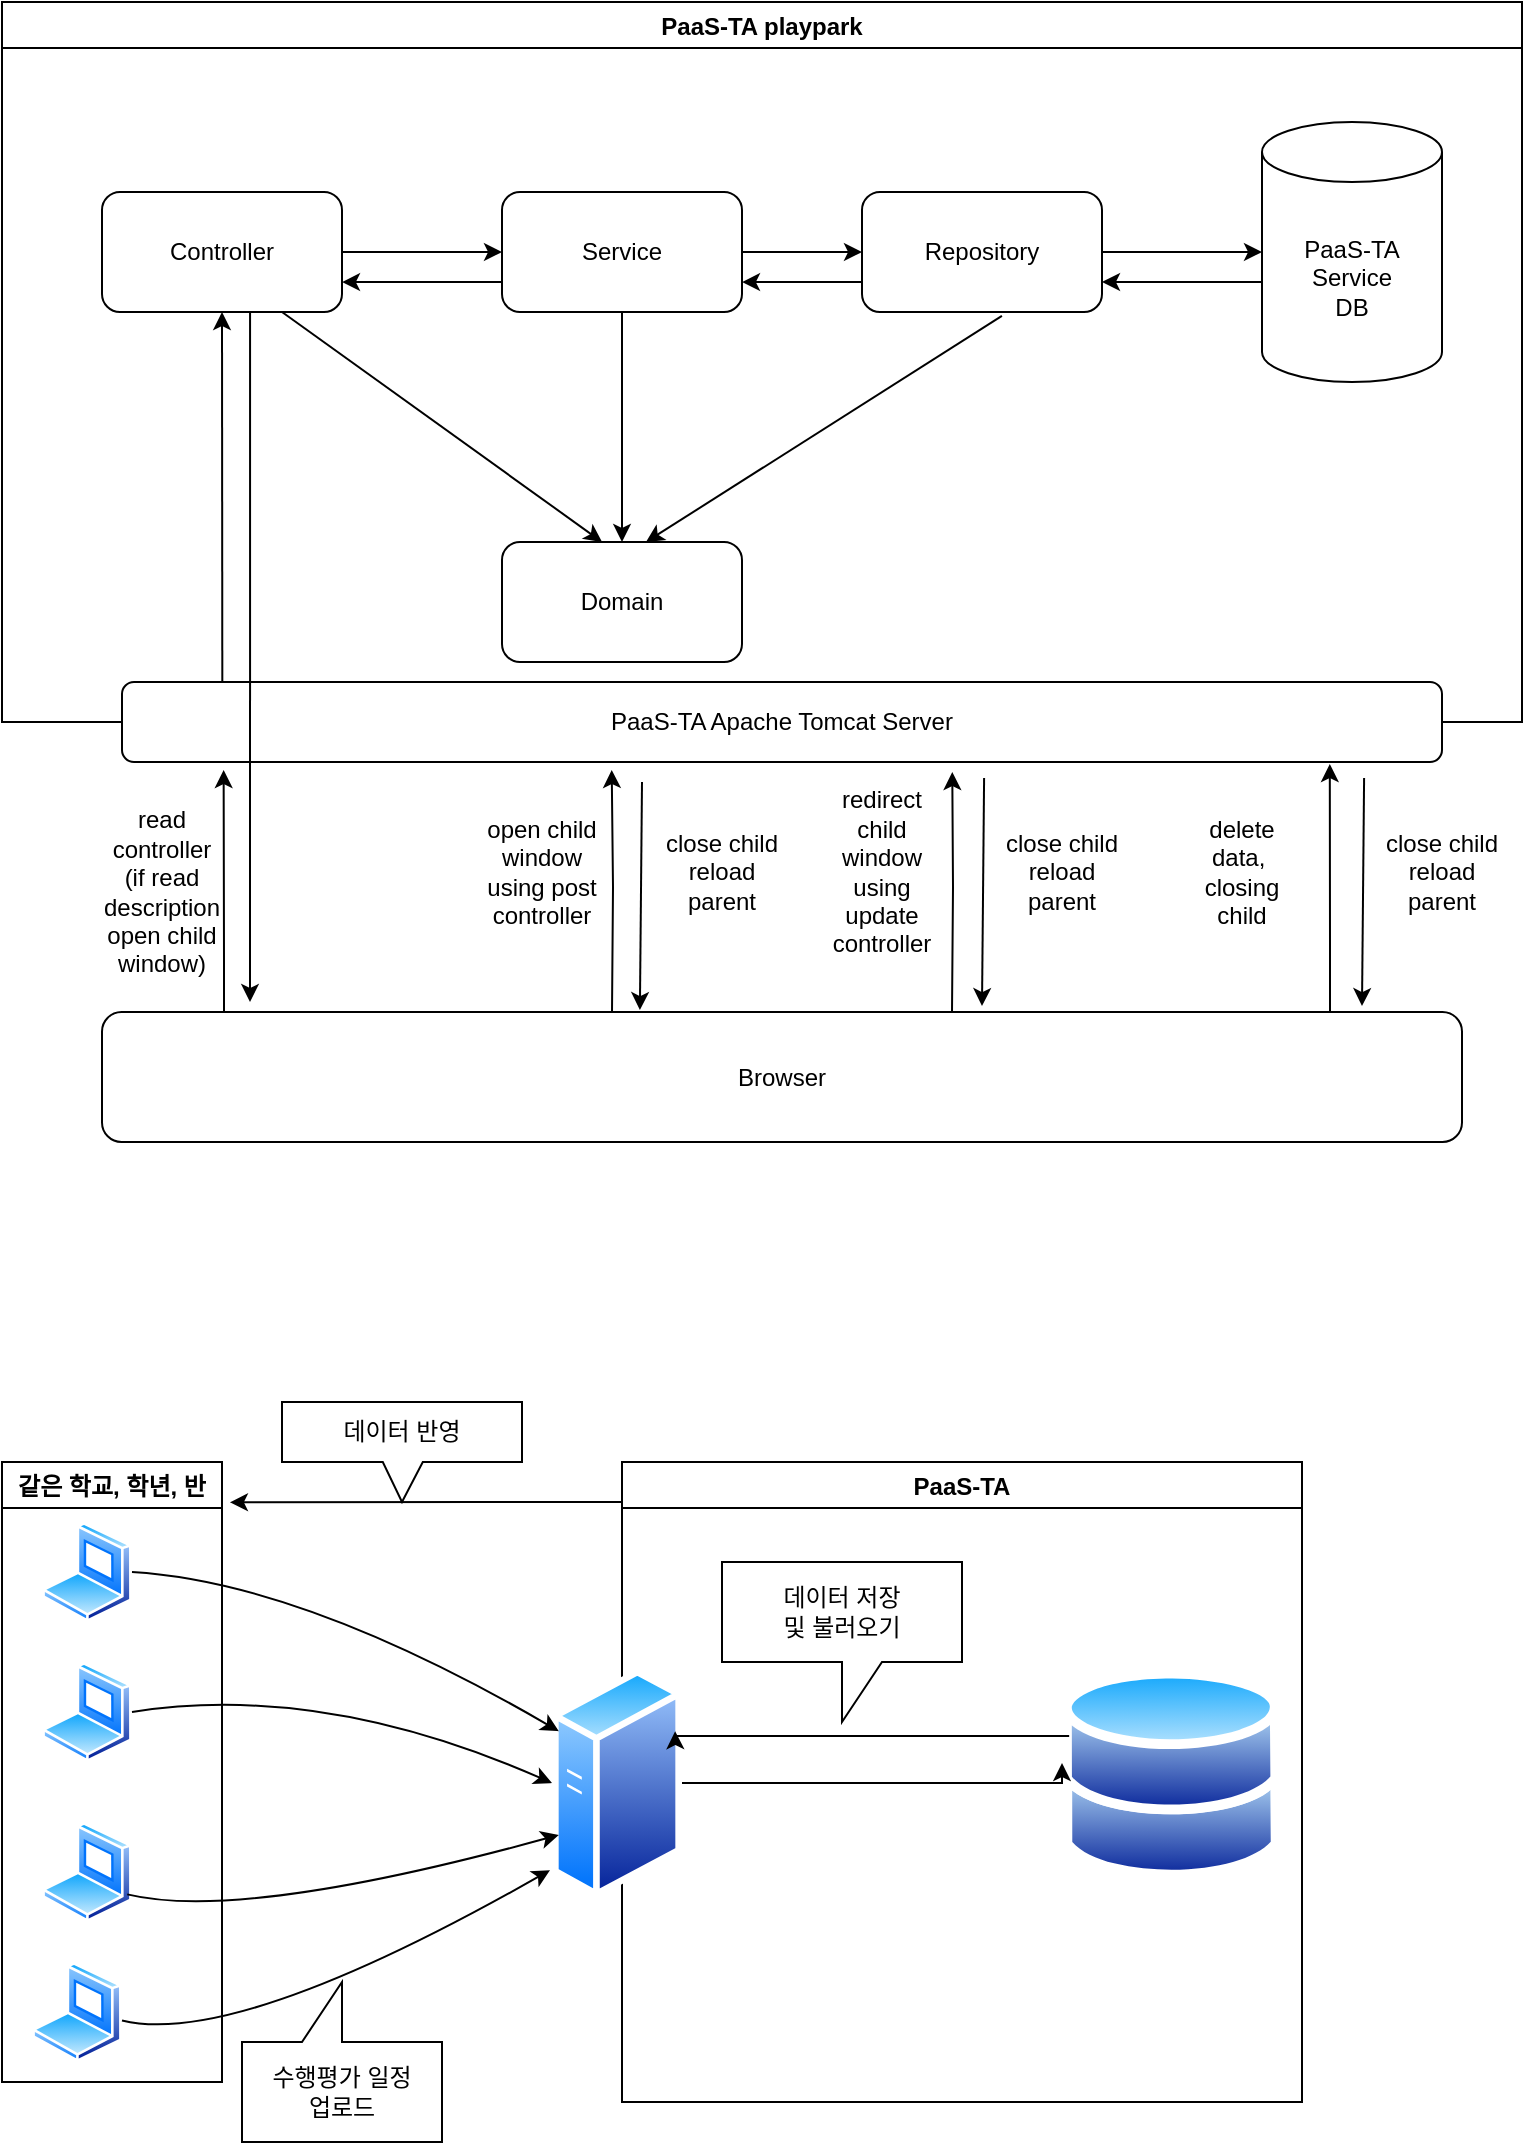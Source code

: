 <mxfile version="15.5.9" type="github">
  <diagram id="vu1qtS2OiNC5unZTv-Z-" name="Page-1">
    <mxGraphModel dx="1106" dy="620" grid="1" gridSize="10" guides="1" tooltips="1" connect="1" arrows="1" fold="1" page="1" pageScale="1" pageWidth="827" pageHeight="1169" math="0" shadow="0">
      <root>
        <mxCell id="0" />
        <mxCell id="1" parent="0" />
        <mxCell id="sy1Oi7ZiXgqaF-jbGzX6-1" value="PaaS-TA playpark" style="swimlane;" vertex="1" parent="1">
          <mxGeometry x="20" y="20" width="760" height="360" as="geometry" />
        </mxCell>
        <mxCell id="sy1Oi7ZiXgqaF-jbGzX6-8" value="PaaS-TA&lt;br&gt;Service&lt;br&gt;DB" style="shape=cylinder3;whiteSpace=wrap;html=1;boundedLbl=1;backgroundOutline=1;size=15;" vertex="1" parent="sy1Oi7ZiXgqaF-jbGzX6-1">
          <mxGeometry x="630" y="60" width="90" height="130" as="geometry" />
        </mxCell>
        <mxCell id="sy1Oi7ZiXgqaF-jbGzX6-10" style="edgeStyle=orthogonalEdgeStyle;rounded=0;orthogonalLoop=1;jettySize=auto;html=1;entryX=0;entryY=0.5;entryDx=0;entryDy=0;entryPerimeter=0;" edge="1" parent="sy1Oi7ZiXgqaF-jbGzX6-1" source="sy1Oi7ZiXgqaF-jbGzX6-9" target="sy1Oi7ZiXgqaF-jbGzX6-8">
          <mxGeometry relative="1" as="geometry" />
        </mxCell>
        <mxCell id="sy1Oi7ZiXgqaF-jbGzX6-9" value="Repository" style="rounded=1;whiteSpace=wrap;html=1;" vertex="1" parent="sy1Oi7ZiXgqaF-jbGzX6-1">
          <mxGeometry x="430" y="95" width="120" height="60" as="geometry" />
        </mxCell>
        <mxCell id="sy1Oi7ZiXgqaF-jbGzX6-12" style="edgeStyle=orthogonalEdgeStyle;rounded=0;orthogonalLoop=1;jettySize=auto;html=1;" edge="1" parent="sy1Oi7ZiXgqaF-jbGzX6-1" source="sy1Oi7ZiXgqaF-jbGzX6-11" target="sy1Oi7ZiXgqaF-jbGzX6-9">
          <mxGeometry relative="1" as="geometry" />
        </mxCell>
        <mxCell id="sy1Oi7ZiXgqaF-jbGzX6-11" value="Service" style="rounded=1;whiteSpace=wrap;html=1;" vertex="1" parent="sy1Oi7ZiXgqaF-jbGzX6-1">
          <mxGeometry x="250" y="95" width="120" height="60" as="geometry" />
        </mxCell>
        <mxCell id="sy1Oi7ZiXgqaF-jbGzX6-14" style="edgeStyle=orthogonalEdgeStyle;rounded=0;orthogonalLoop=1;jettySize=auto;html=1;" edge="1" parent="sy1Oi7ZiXgqaF-jbGzX6-1" source="sy1Oi7ZiXgqaF-jbGzX6-13" target="sy1Oi7ZiXgqaF-jbGzX6-11">
          <mxGeometry relative="1" as="geometry" />
        </mxCell>
        <mxCell id="sy1Oi7ZiXgqaF-jbGzX6-13" value="Controller" style="rounded=1;whiteSpace=wrap;html=1;" vertex="1" parent="sy1Oi7ZiXgqaF-jbGzX6-1">
          <mxGeometry x="50" y="95" width="120" height="60" as="geometry" />
        </mxCell>
        <mxCell id="sy1Oi7ZiXgqaF-jbGzX6-15" value="Domain" style="rounded=1;whiteSpace=wrap;html=1;" vertex="1" parent="sy1Oi7ZiXgqaF-jbGzX6-1">
          <mxGeometry x="250" y="270" width="120" height="60" as="geometry" />
        </mxCell>
        <mxCell id="sy1Oi7ZiXgqaF-jbGzX6-29" value="" style="endArrow=classic;html=1;rounded=0;exitX=0.5;exitY=1;exitDx=0;exitDy=0;entryX=0.5;entryY=0;entryDx=0;entryDy=0;" edge="1" parent="sy1Oi7ZiXgqaF-jbGzX6-1" source="sy1Oi7ZiXgqaF-jbGzX6-11" target="sy1Oi7ZiXgqaF-jbGzX6-15">
          <mxGeometry width="50" height="50" relative="1" as="geometry">
            <mxPoint x="150" y="165" as="sourcePoint" />
            <mxPoint x="310" y="260" as="targetPoint" />
          </mxGeometry>
        </mxCell>
        <mxCell id="sy1Oi7ZiXgqaF-jbGzX6-30" value="" style="endArrow=classic;html=1;rounded=0;exitX=0.583;exitY=1.033;exitDx=0;exitDy=0;entryX=0.6;entryY=0;entryDx=0;entryDy=0;exitPerimeter=0;entryPerimeter=0;" edge="1" parent="sy1Oi7ZiXgqaF-jbGzX6-1" source="sy1Oi7ZiXgqaF-jbGzX6-9" target="sy1Oi7ZiXgqaF-jbGzX6-15">
          <mxGeometry width="50" height="50" relative="1" as="geometry">
            <mxPoint x="320" y="165" as="sourcePoint" />
            <mxPoint x="320" y="280" as="targetPoint" />
          </mxGeometry>
        </mxCell>
        <mxCell id="sy1Oi7ZiXgqaF-jbGzX6-28" value="" style="endArrow=classic;html=1;rounded=0;exitX=0.75;exitY=1;exitDx=0;exitDy=0;entryX=0.417;entryY=0;entryDx=0;entryDy=0;entryPerimeter=0;" edge="1" parent="sy1Oi7ZiXgqaF-jbGzX6-1" source="sy1Oi7ZiXgqaF-jbGzX6-13" target="sy1Oi7ZiXgqaF-jbGzX6-15">
          <mxGeometry width="50" height="50" relative="1" as="geometry">
            <mxPoint x="310" y="360" as="sourcePoint" />
            <mxPoint x="310" y="270" as="targetPoint" />
          </mxGeometry>
        </mxCell>
        <mxCell id="sy1Oi7ZiXgqaF-jbGzX6-32" value="" style="endArrow=classic;html=1;rounded=0;exitX=0;exitY=0.615;exitDx=0;exitDy=0;exitPerimeter=0;entryX=1;entryY=0.75;entryDx=0;entryDy=0;" edge="1" parent="sy1Oi7ZiXgqaF-jbGzX6-1" source="sy1Oi7ZiXgqaF-jbGzX6-8" target="sy1Oi7ZiXgqaF-jbGzX6-9">
          <mxGeometry width="50" height="50" relative="1" as="geometry">
            <mxPoint x="310" y="330" as="sourcePoint" />
            <mxPoint x="360" y="280" as="targetPoint" />
          </mxGeometry>
        </mxCell>
        <mxCell id="sy1Oi7ZiXgqaF-jbGzX6-33" value="" style="endArrow=classic;html=1;rounded=0;entryX=1;entryY=0.75;entryDx=0;entryDy=0;" edge="1" parent="sy1Oi7ZiXgqaF-jbGzX6-1">
          <mxGeometry width="50" height="50" relative="1" as="geometry">
            <mxPoint x="430" y="140" as="sourcePoint" />
            <mxPoint x="370" y="140.05" as="targetPoint" />
          </mxGeometry>
        </mxCell>
        <mxCell id="sy1Oi7ZiXgqaF-jbGzX6-34" value="" style="endArrow=classic;html=1;rounded=0;exitX=0;exitY=0.615;exitDx=0;exitDy=0;exitPerimeter=0;entryX=1;entryY=0.75;entryDx=0;entryDy=0;" edge="1" parent="sy1Oi7ZiXgqaF-jbGzX6-1">
          <mxGeometry width="50" height="50" relative="1" as="geometry">
            <mxPoint x="250" y="140.0" as="sourcePoint" />
            <mxPoint x="170" y="140.05" as="targetPoint" />
          </mxGeometry>
        </mxCell>
        <mxCell id="sy1Oi7ZiXgqaF-jbGzX6-22" value="PaaS-TA Apache Tomcat Server" style="rounded=1;whiteSpace=wrap;html=1;" vertex="1" parent="1">
          <mxGeometry x="80" y="360" width="660" height="40" as="geometry" />
        </mxCell>
        <UserObject label="" link="https://connect-performance.paas-ta.org/" id="sy1Oi7ZiXgqaF-jbGzX6-27">
          <mxCell style="edgeStyle=orthogonalEdgeStyle;rounded=0;orthogonalLoop=1;jettySize=auto;html=1;entryX=0.077;entryY=1.1;entryDx=0;entryDy=0;entryPerimeter=0;" edge="1" parent="1" source="sy1Oi7ZiXgqaF-jbGzX6-23" target="sy1Oi7ZiXgqaF-jbGzX6-22">
            <mxGeometry relative="1" as="geometry">
              <Array as="points">
                <mxPoint x="131" y="500" />
                <mxPoint x="131" y="500" />
              </Array>
            </mxGeometry>
          </mxCell>
        </UserObject>
        <mxCell id="sy1Oi7ZiXgqaF-jbGzX6-23" value="Browser" style="rounded=1;whiteSpace=wrap;html=1;" vertex="1" parent="1">
          <mxGeometry x="70" y="525" width="680" height="65" as="geometry" />
        </mxCell>
        <mxCell id="sy1Oi7ZiXgqaF-jbGzX6-25" value="" style="endArrow=classic;html=1;rounded=0;entryX=0.5;entryY=1;entryDx=0;entryDy=0;exitX=0.076;exitY=0;exitDx=0;exitDy=0;exitPerimeter=0;" edge="1" parent="1" source="sy1Oi7ZiXgqaF-jbGzX6-22" target="sy1Oi7ZiXgqaF-jbGzX6-13">
          <mxGeometry width="50" height="50" relative="1" as="geometry">
            <mxPoint x="130" y="350" as="sourcePoint" />
            <mxPoint x="130" y="200" as="targetPoint" />
          </mxGeometry>
        </mxCell>
        <mxCell id="sy1Oi7ZiXgqaF-jbGzX6-31" value="" style="endArrow=classic;html=1;rounded=0;exitX=0.617;exitY=1;exitDx=0;exitDy=0;exitPerimeter=0;" edge="1" parent="1" source="sy1Oi7ZiXgqaF-jbGzX6-13">
          <mxGeometry width="50" height="50" relative="1" as="geometry">
            <mxPoint x="330" y="350" as="sourcePoint" />
            <mxPoint x="144" y="520" as="targetPoint" />
          </mxGeometry>
        </mxCell>
        <mxCell id="sy1Oi7ZiXgqaF-jbGzX6-35" style="edgeStyle=orthogonalEdgeStyle;rounded=0;orthogonalLoop=1;jettySize=auto;html=1;exitX=0.5;exitY=1;exitDx=0;exitDy=0;" edge="1" parent="1" source="sy1Oi7ZiXgqaF-jbGzX6-23" target="sy1Oi7ZiXgqaF-jbGzX6-23">
          <mxGeometry relative="1" as="geometry" />
        </mxCell>
        <mxCell id="sy1Oi7ZiXgqaF-jbGzX6-36" value="read controller&lt;br&gt;(if read description&lt;br&gt;open child window)" style="text;html=1;strokeColor=none;fillColor=none;align=center;verticalAlign=middle;whiteSpace=wrap;rounded=0;" vertex="1" parent="1">
          <mxGeometry x="70" y="450" width="60" height="30" as="geometry" />
        </mxCell>
        <mxCell id="sy1Oi7ZiXgqaF-jbGzX6-40" style="edgeStyle=orthogonalEdgeStyle;rounded=0;orthogonalLoop=1;jettySize=auto;html=1;entryX=0.371;entryY=1.1;entryDx=0;entryDy=0;entryPerimeter=0;" edge="1" parent="1" target="sy1Oi7ZiXgqaF-jbGzX6-22">
          <mxGeometry relative="1" as="geometry">
            <mxPoint x="325" y="525" as="sourcePoint" />
          </mxGeometry>
        </mxCell>
        <mxCell id="sy1Oi7ZiXgqaF-jbGzX6-41" style="edgeStyle=orthogonalEdgeStyle;rounded=0;orthogonalLoop=1;jettySize=auto;html=1;entryX=0.629;entryY=1.125;entryDx=0;entryDy=0;entryPerimeter=0;" edge="1" parent="1" target="sy1Oi7ZiXgqaF-jbGzX6-22">
          <mxGeometry relative="1" as="geometry">
            <mxPoint x="495" y="525" as="sourcePoint" />
          </mxGeometry>
        </mxCell>
        <mxCell id="sy1Oi7ZiXgqaF-jbGzX6-43" style="edgeStyle=orthogonalEdgeStyle;rounded=0;orthogonalLoop=1;jettySize=auto;html=1;entryX=0.915;entryY=1.025;entryDx=0;entryDy=0;entryPerimeter=0;" edge="1" parent="1" target="sy1Oi7ZiXgqaF-jbGzX6-22">
          <mxGeometry relative="1" as="geometry">
            <mxPoint x="684" y="525" as="sourcePoint" />
            <Array as="points">
              <mxPoint x="684" y="490" />
              <mxPoint x="684" y="490" />
            </Array>
          </mxGeometry>
        </mxCell>
        <mxCell id="sy1Oi7ZiXgqaF-jbGzX6-44" value="" style="endArrow=classic;html=1;rounded=0;entryX=0.593;entryY=-0.015;entryDx=0;entryDy=0;entryPerimeter=0;" edge="1" parent="1">
          <mxGeometry width="50" height="50" relative="1" as="geometry">
            <mxPoint x="340" y="410" as="sourcePoint" />
            <mxPoint x="338.95" y="524.025" as="targetPoint" />
          </mxGeometry>
        </mxCell>
        <mxCell id="sy1Oi7ZiXgqaF-jbGzX6-46" value="open child window&lt;br&gt;using post controller" style="text;html=1;strokeColor=none;fillColor=none;align=center;verticalAlign=middle;whiteSpace=wrap;rounded=0;" vertex="1" parent="1">
          <mxGeometry x="260" y="440" width="60" height="30" as="geometry" />
        </mxCell>
        <mxCell id="sy1Oi7ZiXgqaF-jbGzX6-47" value="redirect child window&lt;br&gt;using update controller" style="text;html=1;strokeColor=none;fillColor=none;align=center;verticalAlign=middle;whiteSpace=wrap;rounded=0;" vertex="1" parent="1">
          <mxGeometry x="430" y="440" width="60" height="30" as="geometry" />
        </mxCell>
        <mxCell id="sy1Oi7ZiXgqaF-jbGzX6-48" value="delete data,&amp;nbsp;&lt;br&gt;closing child" style="text;html=1;strokeColor=none;fillColor=none;align=center;verticalAlign=middle;whiteSpace=wrap;rounded=0;" vertex="1" parent="1">
          <mxGeometry x="610" y="440" width="60" height="30" as="geometry" />
        </mxCell>
        <mxCell id="sy1Oi7ZiXgqaF-jbGzX6-49" value="&lt;span&gt;close child&lt;/span&gt;&lt;br&gt;&lt;span&gt;reload parent&lt;/span&gt;" style="text;html=1;strokeColor=none;fillColor=none;align=center;verticalAlign=middle;whiteSpace=wrap;rounded=0;" vertex="1" parent="1">
          <mxGeometry x="710" y="440" width="60" height="30" as="geometry" />
        </mxCell>
        <mxCell id="sy1Oi7ZiXgqaF-jbGzX6-50" value="close child&lt;br&gt;reload parent" style="text;html=1;strokeColor=none;fillColor=none;align=center;verticalAlign=middle;whiteSpace=wrap;rounded=0;" vertex="1" parent="1">
          <mxGeometry x="350" y="440" width="60" height="30" as="geometry" />
        </mxCell>
        <mxCell id="sy1Oi7ZiXgqaF-jbGzX6-51" value="close child&lt;br&gt;reload parent" style="text;html=1;strokeColor=none;fillColor=none;align=center;verticalAlign=middle;whiteSpace=wrap;rounded=0;" vertex="1" parent="1">
          <mxGeometry x="520" y="440" width="60" height="30" as="geometry" />
        </mxCell>
        <mxCell id="sy1Oi7ZiXgqaF-jbGzX6-52" value="" style="endArrow=classic;html=1;rounded=0;entryX=0.593;entryY=-0.015;entryDx=0;entryDy=0;entryPerimeter=0;" edge="1" parent="1">
          <mxGeometry width="50" height="50" relative="1" as="geometry">
            <mxPoint x="511.05" y="407.99" as="sourcePoint" />
            <mxPoint x="510.0" y="522.015" as="targetPoint" />
          </mxGeometry>
        </mxCell>
        <mxCell id="sy1Oi7ZiXgqaF-jbGzX6-53" value="" style="endArrow=classic;html=1;rounded=0;entryX=0.593;entryY=-0.015;entryDx=0;entryDy=0;entryPerimeter=0;" edge="1" parent="1">
          <mxGeometry width="50" height="50" relative="1" as="geometry">
            <mxPoint x="701.05" y="407.99" as="sourcePoint" />
            <mxPoint x="700" y="522.015" as="targetPoint" />
          </mxGeometry>
        </mxCell>
        <mxCell id="sy1Oi7ZiXgqaF-jbGzX6-54" value="" style="aspect=fixed;perimeter=ellipsePerimeter;html=1;align=center;shadow=0;dashed=0;spacingTop=3;image;image=img/lib/active_directory/laptop_client.svg;" vertex="1" parent="1">
          <mxGeometry x="35" y="1000" width="45" height="50" as="geometry" />
        </mxCell>
        <mxCell id="sy1Oi7ZiXgqaF-jbGzX6-55" value="" style="aspect=fixed;perimeter=ellipsePerimeter;html=1;align=center;shadow=0;dashed=0;spacingTop=3;image;image=img/lib/active_directory/laptop_client.svg;" vertex="1" parent="1">
          <mxGeometry x="40" y="850" width="45" height="50" as="geometry" />
        </mxCell>
        <mxCell id="sy1Oi7ZiXgqaF-jbGzX6-56" value="" style="aspect=fixed;perimeter=ellipsePerimeter;html=1;align=center;shadow=0;dashed=0;spacingTop=3;image;image=img/lib/active_directory/laptop_client.svg;" vertex="1" parent="1">
          <mxGeometry x="40" y="930" width="45" height="50" as="geometry" />
        </mxCell>
        <mxCell id="sy1Oi7ZiXgqaF-jbGzX6-57" value="" style="aspect=fixed;perimeter=ellipsePerimeter;html=1;align=center;shadow=0;dashed=0;spacingTop=3;image;image=img/lib/active_directory/laptop_client.svg;" vertex="1" parent="1">
          <mxGeometry x="40" y="780" width="45" height="50" as="geometry" />
        </mxCell>
        <mxCell id="sy1Oi7ZiXgqaF-jbGzX6-58" value="PaaS-TA" style="swimlane;" vertex="1" parent="1">
          <mxGeometry x="330" y="750" width="340" height="320" as="geometry" />
        </mxCell>
        <mxCell id="sy1Oi7ZiXgqaF-jbGzX6-60" value="" style="aspect=fixed;perimeter=ellipsePerimeter;html=1;align=center;shadow=0;dashed=0;spacingTop=3;image;image=img/lib/active_directory/databases.svg;" vertex="1" parent="sy1Oi7ZiXgqaF-jbGzX6-58">
          <mxGeometry x="220" y="102.5" width="109.29" height="107.1" as="geometry" />
        </mxCell>
        <mxCell id="sy1Oi7ZiXgqaF-jbGzX6-59" value="" style="aspect=fixed;perimeter=ellipsePerimeter;html=1;align=center;shadow=0;dashed=0;spacingTop=3;image;image=img/lib/active_directory/generic_server.svg;" vertex="1" parent="sy1Oi7ZiXgqaF-jbGzX6-58">
          <mxGeometry x="-35" y="102.5" width="65" height="116.07" as="geometry" />
        </mxCell>
        <mxCell id="sy1Oi7ZiXgqaF-jbGzX6-64" style="edgeStyle=orthogonalEdgeStyle;rounded=0;orthogonalLoop=1;jettySize=auto;html=1;entryX=1;entryY=0.25;entryDx=0;entryDy=0;" edge="1" parent="sy1Oi7ZiXgqaF-jbGzX6-58" source="sy1Oi7ZiXgqaF-jbGzX6-60" target="sy1Oi7ZiXgqaF-jbGzX6-59">
          <mxGeometry relative="1" as="geometry">
            <mxPoint x="50" y="137" as="targetPoint" />
            <Array as="points">
              <mxPoint x="27" y="137" />
            </Array>
          </mxGeometry>
        </mxCell>
        <mxCell id="sy1Oi7ZiXgqaF-jbGzX6-76" value="데이터 저장&lt;br&gt;및 불러오기" style="shape=callout;whiteSpace=wrap;html=1;perimeter=calloutPerimeter;" vertex="1" parent="sy1Oi7ZiXgqaF-jbGzX6-58">
          <mxGeometry x="50" y="50" width="120" height="80" as="geometry" />
        </mxCell>
        <mxCell id="sy1Oi7ZiXgqaF-jbGzX6-63" style="edgeStyle=orthogonalEdgeStyle;rounded=0;orthogonalLoop=1;jettySize=auto;html=1;" edge="1" parent="1" source="sy1Oi7ZiXgqaF-jbGzX6-59">
          <mxGeometry relative="1" as="geometry">
            <mxPoint x="550" y="900.535" as="targetPoint" />
            <Array as="points">
              <mxPoint x="550" y="911" />
            </Array>
          </mxGeometry>
        </mxCell>
        <mxCell id="sy1Oi7ZiXgqaF-jbGzX6-66" value="" style="curved=1;endArrow=classic;html=1;rounded=0;exitX=1;exitY=0.5;exitDx=0;exitDy=0;entryX=0;entryY=0.25;entryDx=0;entryDy=0;" edge="1" parent="1" source="sy1Oi7ZiXgqaF-jbGzX6-57" target="sy1Oi7ZiXgqaF-jbGzX6-59">
          <mxGeometry width="50" height="50" relative="1" as="geometry">
            <mxPoint x="480" y="1000" as="sourcePoint" />
            <mxPoint x="530" y="950" as="targetPoint" />
            <Array as="points">
              <mxPoint x="170" y="810" />
            </Array>
          </mxGeometry>
        </mxCell>
        <mxCell id="sy1Oi7ZiXgqaF-jbGzX6-67" value="" style="curved=1;endArrow=classic;html=1;rounded=0;exitX=1;exitY=0.5;exitDx=0;exitDy=0;entryX=0;entryY=0.5;entryDx=0;entryDy=0;" edge="1" parent="1" source="sy1Oi7ZiXgqaF-jbGzX6-55" target="sy1Oi7ZiXgqaF-jbGzX6-59">
          <mxGeometry width="50" height="50" relative="1" as="geometry">
            <mxPoint x="95" y="815" as="sourcePoint" />
            <mxPoint x="318.519" y="884.271" as="targetPoint" />
            <Array as="points">
              <mxPoint x="180" y="860" />
            </Array>
          </mxGeometry>
        </mxCell>
        <mxCell id="sy1Oi7ZiXgqaF-jbGzX6-69" value="" style="curved=1;endArrow=classic;html=1;rounded=0;exitX=1;exitY=0.75;exitDx=0;exitDy=0;entryX=0;entryY=0.75;entryDx=0;entryDy=0;" edge="1" parent="1" source="sy1Oi7ZiXgqaF-jbGzX6-56" target="sy1Oi7ZiXgqaF-jbGzX6-59">
          <mxGeometry width="50" height="50" relative="1" as="geometry">
            <mxPoint x="480" y="1000" as="sourcePoint" />
            <mxPoint x="530" y="950" as="targetPoint" />
            <Array as="points">
              <mxPoint x="140" y="980" />
            </Array>
          </mxGeometry>
        </mxCell>
        <mxCell id="sy1Oi7ZiXgqaF-jbGzX6-70" value="" style="curved=1;endArrow=classic;html=1;rounded=0;exitX=1;exitY=0.75;exitDx=0;exitDy=0;entryX=-0.015;entryY=0.875;entryDx=0;entryDy=0;entryPerimeter=0;" edge="1" parent="1" target="sy1Oi7ZiXgqaF-jbGzX6-59">
          <mxGeometry width="50" height="50" relative="1" as="geometry">
            <mxPoint x="79.998" y="1029.217" as="sourcePoint" />
            <mxPoint x="305.819" y="989.999" as="targetPoint" />
            <Array as="points">
              <mxPoint x="137.3" y="1043.2" />
            </Array>
          </mxGeometry>
        </mxCell>
        <mxCell id="sy1Oi7ZiXgqaF-jbGzX6-71" value="같은 학교, 학년, 반" style="swimlane;" vertex="1" parent="1">
          <mxGeometry x="20" y="750" width="110" height="310" as="geometry" />
        </mxCell>
        <mxCell id="sy1Oi7ZiXgqaF-jbGzX6-72" value="" style="endArrow=classic;html=1;rounded=0;entryX=1.036;entryY=0.065;entryDx=0;entryDy=0;entryPerimeter=0;" edge="1" parent="1" target="sy1Oi7ZiXgqaF-jbGzX6-71">
          <mxGeometry width="50" height="50" relative="1" as="geometry">
            <mxPoint x="330" y="770" as="sourcePoint" />
            <mxPoint x="530" y="950" as="targetPoint" />
            <Array as="points">
              <mxPoint x="260" y="770" />
            </Array>
          </mxGeometry>
        </mxCell>
        <mxCell id="sy1Oi7ZiXgqaF-jbGzX6-73" value="&lt;br&gt;&lt;br&gt;&lt;br&gt;" style="shape=callout;whiteSpace=wrap;html=1;perimeter=calloutPerimeter;rotation=-180;" vertex="1" parent="1">
          <mxGeometry x="140" y="1010" width="100" height="80" as="geometry" />
        </mxCell>
        <mxCell id="sy1Oi7ZiXgqaF-jbGzX6-74" value="수행평가 일정 업로드" style="text;html=1;strokeColor=none;fillColor=none;align=center;verticalAlign=middle;whiteSpace=wrap;rounded=0;" vertex="1" parent="1">
          <mxGeometry x="150" y="1050" width="80" height="30" as="geometry" />
        </mxCell>
        <mxCell id="sy1Oi7ZiXgqaF-jbGzX6-75" value="데이터 반영" style="shape=callout;whiteSpace=wrap;html=1;perimeter=calloutPerimeter;size=20;position=0.42;" vertex="1" parent="1">
          <mxGeometry x="160" y="720" width="120" height="50" as="geometry" />
        </mxCell>
      </root>
    </mxGraphModel>
  </diagram>
</mxfile>
